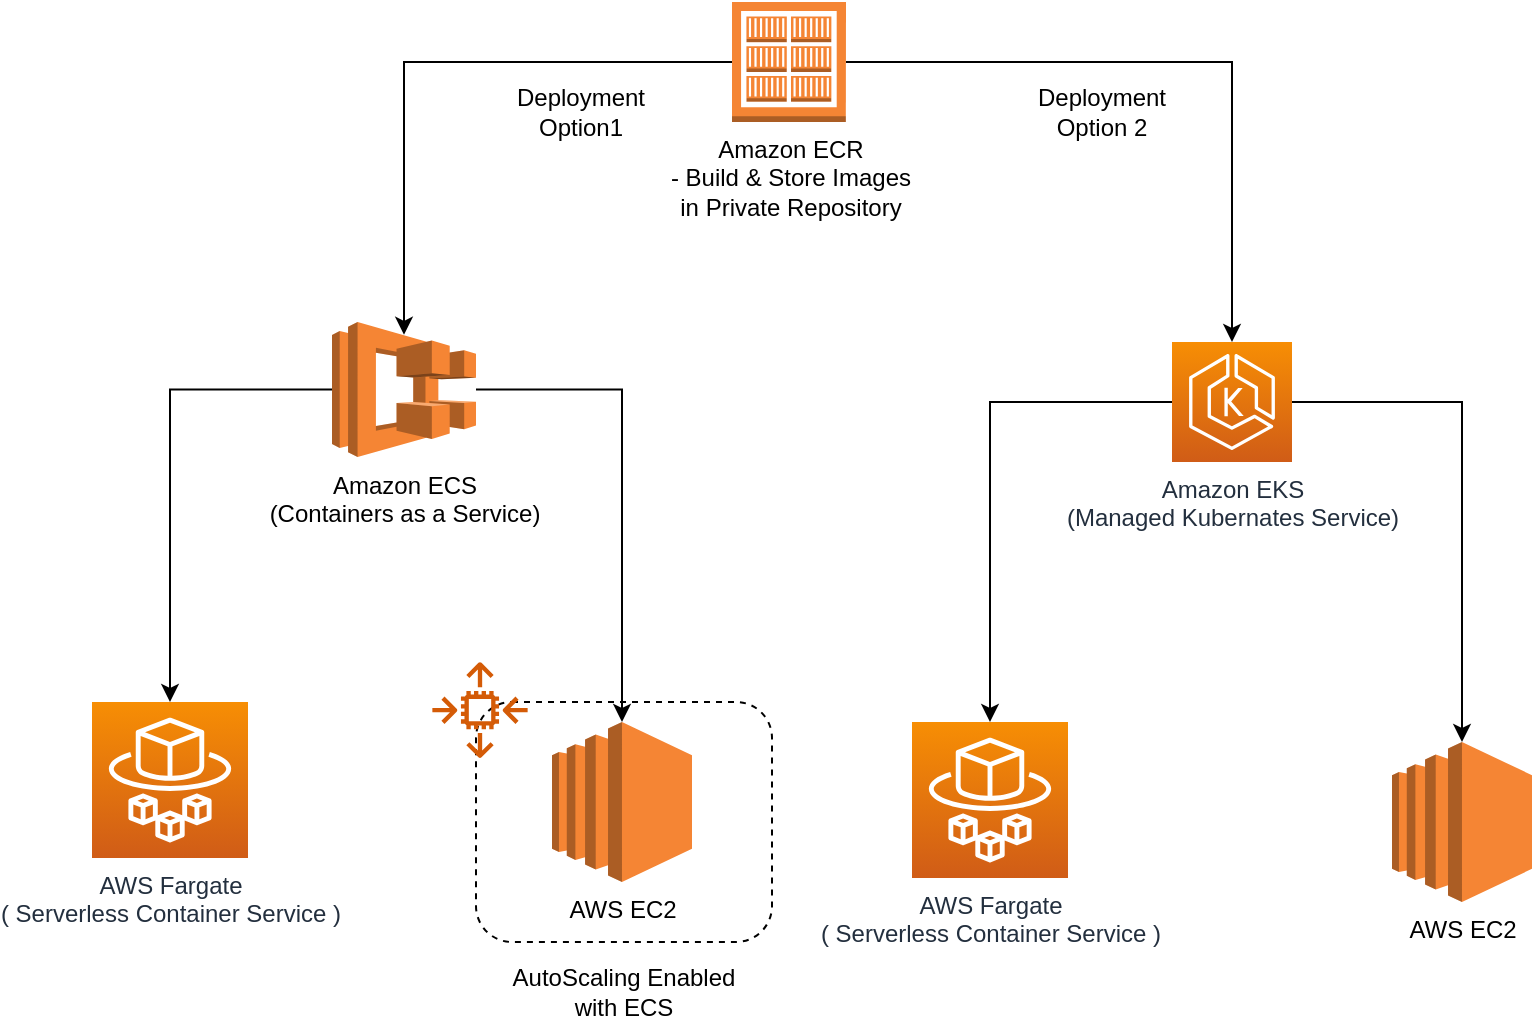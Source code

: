 <mxfile version="20.3.0" type="device"><diagram id="mTOb9qU4QQd8e2UjziQf" name="Page-1"><mxGraphModel dx="946" dy="578" grid="1" gridSize="10" guides="1" tooltips="1" connect="1" arrows="1" fold="1" page="1" pageScale="1" pageWidth="850" pageHeight="1100" math="0" shadow="0"><root><mxCell id="0"/><mxCell id="1" parent="0"/><mxCell id="wc-2NZawQzct2VAbohZR-2" value="" style="rounded=1;whiteSpace=wrap;html=1;dashed=1;" vertex="1" parent="1"><mxGeometry x="242" y="410" width="148" height="120" as="geometry"/></mxCell><mxCell id="APPy_ZFjp7BPFQq9fVt4-1" value="&lt;div&gt;Amazon ECR&lt;/div&gt;&lt;div&gt;- Build &amp;amp; Store Images &lt;br&gt;&lt;/div&gt;&lt;div&gt;in Private Repository&lt;br&gt;&lt;/div&gt;" style="outlineConnect=0;dashed=0;verticalLabelPosition=bottom;verticalAlign=top;align=center;html=1;shape=mxgraph.aws3.ecr_registry;fillColor=#F58534;gradientColor=none;" parent="1" vertex="1"><mxGeometry x="370" y="60" width="57" height="60" as="geometry"/></mxCell><mxCell id="APPy_ZFjp7BPFQq9fVt4-2" value="&lt;div&gt;Amazon ECS&lt;/div&gt;&lt;div&gt;(Containers as a Service)&lt;br&gt;&lt;/div&gt;" style="outlineConnect=0;dashed=0;verticalLabelPosition=bottom;verticalAlign=top;align=center;html=1;shape=mxgraph.aws3.ecs;fillColor=#F58534;gradientColor=none;" parent="1" vertex="1"><mxGeometry x="170" y="220" width="72" height="67.5" as="geometry"/></mxCell><mxCell id="APPy_ZFjp7BPFQq9fVt4-3" value="" style="endArrow=classic;html=1;rounded=0;entryX=0.5;entryY=0.095;entryDx=0;entryDy=0;entryPerimeter=0;edgeStyle=orthogonalEdgeStyle;" parent="1" source="APPy_ZFjp7BPFQq9fVt4-1" target="APPy_ZFjp7BPFQq9fVt4-2" edge="1"><mxGeometry width="50" height="50" relative="1" as="geometry"><mxPoint x="400" y="300" as="sourcePoint"/><mxPoint x="450" y="250" as="targetPoint"/></mxGeometry></mxCell><mxCell id="APPy_ZFjp7BPFQq9fVt4-4" value="AWS Fargate &lt;br&gt;( Serverless Container Service )" style="sketch=0;points=[[0,0,0],[0.25,0,0],[0.5,0,0],[0.75,0,0],[1,0,0],[0,1,0],[0.25,1,0],[0.5,1,0],[0.75,1,0],[1,1,0],[0,0.25,0],[0,0.5,0],[0,0.75,0],[1,0.25,0],[1,0.5,0],[1,0.75,0]];outlineConnect=0;fontColor=#232F3E;gradientColor=#F78E04;gradientDirection=north;fillColor=#D05C17;strokeColor=#ffffff;dashed=0;verticalLabelPosition=bottom;verticalAlign=top;align=center;html=1;fontSize=12;fontStyle=0;aspect=fixed;shape=mxgraph.aws4.resourceIcon;resIcon=mxgraph.aws4.fargate;" parent="1" vertex="1"><mxGeometry x="50" y="410" width="78" height="78" as="geometry"/></mxCell><mxCell id="APPy_ZFjp7BPFQq9fVt4-5" value="AWS EC2" style="outlineConnect=0;dashed=0;verticalLabelPosition=bottom;verticalAlign=top;align=center;html=1;shape=mxgraph.aws3.ec2;fillColor=#F58534;gradientColor=none;" parent="1" vertex="1"><mxGeometry x="280" y="420" width="70" height="80" as="geometry"/></mxCell><mxCell id="APPy_ZFjp7BPFQq9fVt4-6" value="" style="endArrow=classic;html=1;rounded=0;exitX=0;exitY=0.5;exitDx=0;exitDy=0;exitPerimeter=0;entryX=0.5;entryY=0;entryDx=0;entryDy=0;entryPerimeter=0;edgeStyle=orthogonalEdgeStyle;" parent="1" source="APPy_ZFjp7BPFQq9fVt4-2" target="APPy_ZFjp7BPFQq9fVt4-4" edge="1"><mxGeometry width="50" height="50" relative="1" as="geometry"><mxPoint x="400" y="300" as="sourcePoint"/><mxPoint x="450" y="250" as="targetPoint"/></mxGeometry></mxCell><mxCell id="APPy_ZFjp7BPFQq9fVt4-8" value="&lt;div&gt;Amazon EKS&lt;/div&gt;&lt;div&gt;(Managed Kubernates Service)&lt;br&gt;&lt;/div&gt;" style="sketch=0;points=[[0,0,0],[0.25,0,0],[0.5,0,0],[0.75,0,0],[1,0,0],[0,1,0],[0.25,1,0],[0.5,1,0],[0.75,1,0],[1,1,0],[0,0.25,0],[0,0.5,0],[0,0.75,0],[1,0.25,0],[1,0.5,0],[1,0.75,0]];outlineConnect=0;fontColor=#232F3E;gradientColor=#F78E04;gradientDirection=north;fillColor=#D05C17;strokeColor=#ffffff;dashed=0;verticalLabelPosition=bottom;verticalAlign=top;align=center;html=1;fontSize=12;fontStyle=0;aspect=fixed;shape=mxgraph.aws4.resourceIcon;resIcon=mxgraph.aws4.eks;" parent="1" vertex="1"><mxGeometry x="590" y="230" width="60" height="60" as="geometry"/></mxCell><mxCell id="APPy_ZFjp7BPFQq9fVt4-9" value="" style="endArrow=classic;html=1;rounded=0;exitX=1;exitY=0.5;exitDx=0;exitDy=0;exitPerimeter=0;entryX=0.5;entryY=0;entryDx=0;entryDy=0;entryPerimeter=0;edgeStyle=orthogonalEdgeStyle;" parent="1" source="APPy_ZFjp7BPFQq9fVt4-1" target="APPy_ZFjp7BPFQq9fVt4-8" edge="1"><mxGeometry width="50" height="50" relative="1" as="geometry"><mxPoint x="400" y="260" as="sourcePoint"/><mxPoint x="450" y="210" as="targetPoint"/></mxGeometry></mxCell><mxCell id="APPy_ZFjp7BPFQq9fVt4-10" value="Deployment Option1" style="text;html=1;strokeColor=none;fillColor=none;align=center;verticalAlign=middle;whiteSpace=wrap;rounded=0;" parent="1" vertex="1"><mxGeometry x="247.25" y="100" width="95" height="30" as="geometry"/></mxCell><mxCell id="APPy_ZFjp7BPFQq9fVt4-11" value="Deployment Option 2" style="text;html=1;strokeColor=none;fillColor=none;align=center;verticalAlign=middle;whiteSpace=wrap;rounded=0;" parent="1" vertex="1"><mxGeometry x="510" y="100" width="90" height="30" as="geometry"/></mxCell><mxCell id="APPy_ZFjp7BPFQq9fVt4-12" value="" style="endArrow=classic;html=1;rounded=0;entryX=0.5;entryY=0;entryDx=0;entryDy=0;entryPerimeter=0;edgeStyle=orthogonalEdgeStyle;" parent="1" source="APPy_ZFjp7BPFQq9fVt4-2" target="APPy_ZFjp7BPFQq9fVt4-5" edge="1"><mxGeometry width="50" height="50" relative="1" as="geometry"><mxPoint x="400" y="350" as="sourcePoint"/><mxPoint x="450" y="300" as="targetPoint"/></mxGeometry></mxCell><mxCell id="APPy_ZFjp7BPFQq9fVt4-13" value="AWS Fargate&lt;br&gt;( Serverless Container Service )" style="sketch=0;points=[[0,0,0],[0.25,0,0],[0.5,0,0],[0.75,0,0],[1,0,0],[0,1,0],[0.25,1,0],[0.5,1,0],[0.75,1,0],[1,1,0],[0,0.25,0],[0,0.5,0],[0,0.75,0],[1,0.25,0],[1,0.5,0],[1,0.75,0]];outlineConnect=0;fontColor=#232F3E;gradientColor=#F78E04;gradientDirection=north;fillColor=#D05C17;strokeColor=#ffffff;dashed=0;verticalLabelPosition=bottom;verticalAlign=top;align=center;html=1;fontSize=12;fontStyle=0;aspect=fixed;shape=mxgraph.aws4.resourceIcon;resIcon=mxgraph.aws4.fargate;" parent="1" vertex="1"><mxGeometry x="460" y="420" width="78" height="78" as="geometry"/></mxCell><mxCell id="APPy_ZFjp7BPFQq9fVt4-14" value="AWS EC2" style="outlineConnect=0;dashed=0;verticalLabelPosition=bottom;verticalAlign=top;align=center;html=1;shape=mxgraph.aws3.ec2;fillColor=#F58534;gradientColor=none;" parent="1" vertex="1"><mxGeometry x="700" y="430" width="70" height="80" as="geometry"/></mxCell><mxCell id="APPy_ZFjp7BPFQq9fVt4-15" value="" style="endArrow=classic;html=1;rounded=0;exitX=0;exitY=0.5;exitDx=0;exitDy=0;exitPerimeter=0;entryX=0.5;entryY=0;entryDx=0;entryDy=0;entryPerimeter=0;edgeStyle=orthogonalEdgeStyle;" parent="1" source="APPy_ZFjp7BPFQq9fVt4-8" target="APPy_ZFjp7BPFQq9fVt4-13" edge="1"><mxGeometry width="50" height="50" relative="1" as="geometry"><mxPoint x="590" y="263.75" as="sourcePoint"/><mxPoint x="870" y="260" as="targetPoint"/></mxGeometry></mxCell><mxCell id="APPy_ZFjp7BPFQq9fVt4-16" value="" style="endArrow=classic;html=1;rounded=0;entryX=0.5;entryY=0;entryDx=0;entryDy=0;entryPerimeter=0;edgeStyle=orthogonalEdgeStyle;exitX=1;exitY=0.5;exitDx=0;exitDy=0;exitPerimeter=0;" parent="1" source="APPy_ZFjp7BPFQq9fVt4-8" target="APPy_ZFjp7BPFQq9fVt4-14" edge="1"><mxGeometry width="50" height="50" relative="1" as="geometry"><mxPoint x="662" y="263.8" as="sourcePoint"/><mxPoint x="870" y="310" as="targetPoint"/></mxGeometry></mxCell><mxCell id="wc-2NZawQzct2VAbohZR-1" value="" style="sketch=0;outlineConnect=0;fontColor=#232F3E;gradientColor=none;fillColor=#D45B07;strokeColor=none;dashed=0;verticalLabelPosition=bottom;verticalAlign=top;align=center;html=1;fontSize=12;fontStyle=0;aspect=fixed;pointerEvents=1;shape=mxgraph.aws4.auto_scaling2;" vertex="1" parent="1"><mxGeometry x="220" y="390" width="48" height="48" as="geometry"/></mxCell><mxCell id="wc-2NZawQzct2VAbohZR-3" value="AutoScaling Enabled with ECS" style="text;html=1;strokeColor=none;fillColor=none;align=center;verticalAlign=middle;whiteSpace=wrap;rounded=0;dashed=1;" vertex="1" parent="1"><mxGeometry x="247.25" y="540" width="137.5" height="30" as="geometry"/></mxCell></root></mxGraphModel></diagram></mxfile>